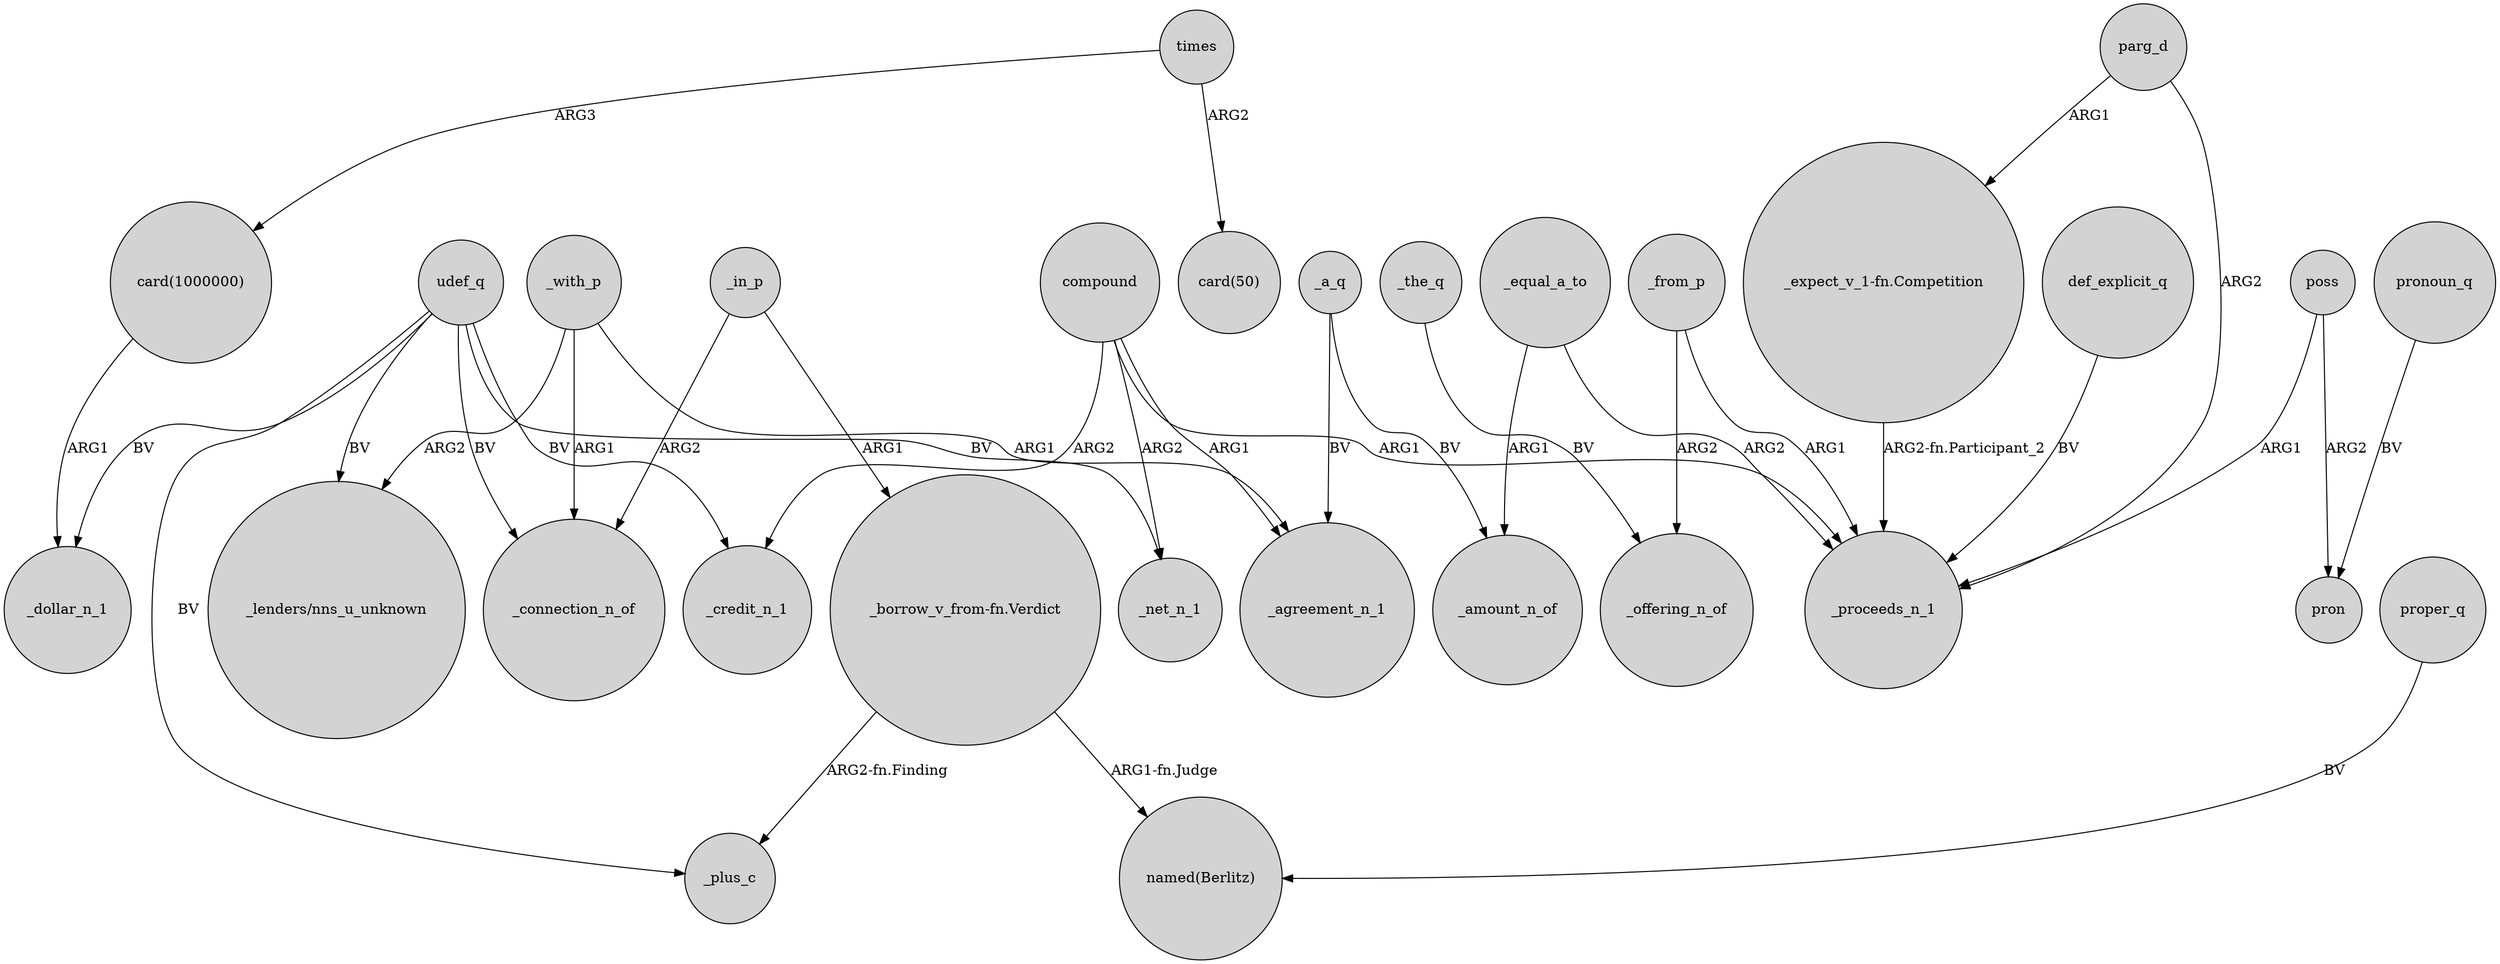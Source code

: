 digraph {
	node [shape=circle style=filled]
	udef_q -> _connection_n_of [label=BV]
	compound -> _net_n_1 [label=ARG2]
	times -> "card(50)" [label=ARG2]
	def_explicit_q -> _proceeds_n_1 [label=BV]
	_with_p -> _connection_n_of [label=ARG1]
	_from_p -> _offering_n_of [label=ARG2]
	times -> "card(1000000)" [label=ARG3]
	_from_p -> _proceeds_n_1 [label=ARG1]
	parg_d -> _proceeds_n_1 [label=ARG2]
	_in_p -> _connection_n_of [label=ARG2]
	proper_q -> "named(Berlitz)" [label=BV]
	_a_q -> _amount_n_of [label=BV]
	poss -> _proceeds_n_1 [label=ARG1]
	pronoun_q -> pron [label=BV]
	poss -> pron [label=ARG2]
	_equal_a_to -> _amount_n_of [label=ARG1]
	"_expect_v_1-fn.Competition" -> _proceeds_n_1 [label="ARG2-fn.Participant_2"]
	_in_p -> "_borrow_v_from-fn.Verdict" [label=ARG1]
	udef_q -> _plus_c [label=BV]
	udef_q -> _net_n_1 [label=BV]
	_the_q -> _offering_n_of [label=BV]
	_a_q -> _agreement_n_1 [label=BV]
	compound -> _credit_n_1 [label=ARG2]
	udef_q -> _dollar_n_1 [label=BV]
	"card(1000000)" -> _dollar_n_1 [label=ARG1]
	udef_q -> _credit_n_1 [label=BV]
	parg_d -> "_expect_v_1-fn.Competition" [label=ARG1]
	_with_p -> "_lenders/nns_u_unknown" [label=ARG2]
	_equal_a_to -> _proceeds_n_1 [label=ARG2]
	"_borrow_v_from-fn.Verdict" -> _plus_c [label="ARG2-fn.Finding"]
	compound -> _proceeds_n_1 [label=ARG1]
	compound -> _agreement_n_1 [label=ARG1]
	"_borrow_v_from-fn.Verdict" -> "named(Berlitz)" [label="ARG1-fn.Judge"]
	udef_q -> "_lenders/nns_u_unknown" [label=BV]
	_with_p -> _agreement_n_1 [label=ARG1]
}
